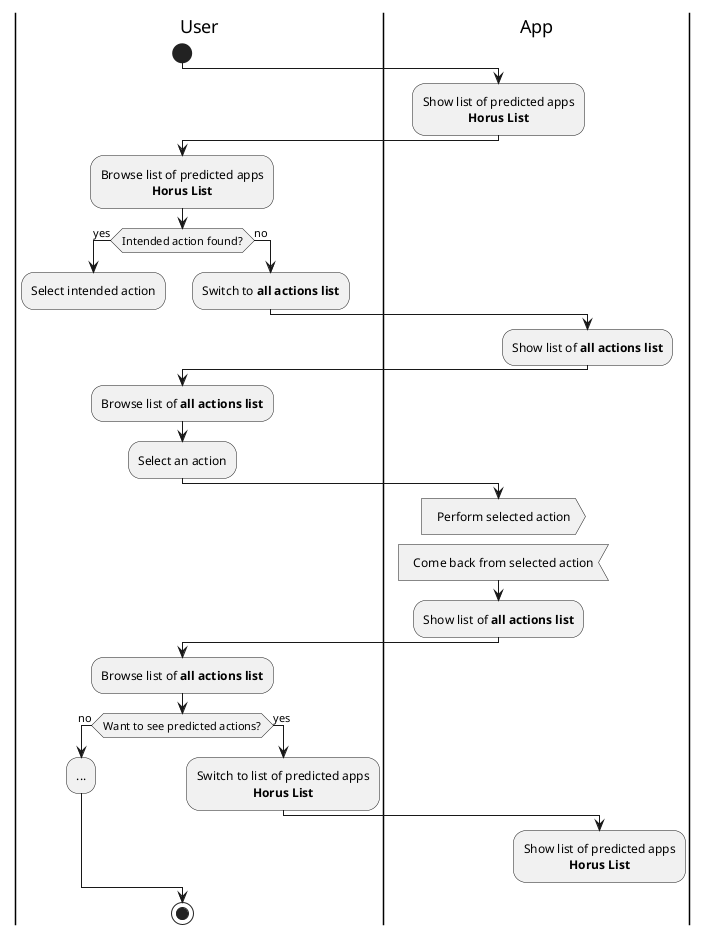 
@startuml SAPA#60.activity.1

skinparam monochrome true
skinparam defaultTextAlignment center

|User|
start
|App|
:Show list of predicted apps\n**Horus List**;
|User|
:Browse list of predicted apps\n**Horus List**;
if (Intended action found?) then (yes)
    :Select intended action;
    detach
else (no)
    :Switch to **all actions list**;
    |App|
    :Show list of **all actions list**;
endif
|User|
:Browse list of **all actions list**;
:Select an action;
|App|
:Perform selected action>
detach
:Come back from selected action<
:Show list of **all actions list**;
|User|
:Browse list of **all actions list**;
if (Want to see predicted actions?) then (no)
    |User|
    :...;
else (yes)
    :Switch to list of predicted apps\n**Horus List**;
    |App|
    :Show list of predicted apps\n**Horus List**;
    detach
endif

|User|
stop

@enduml